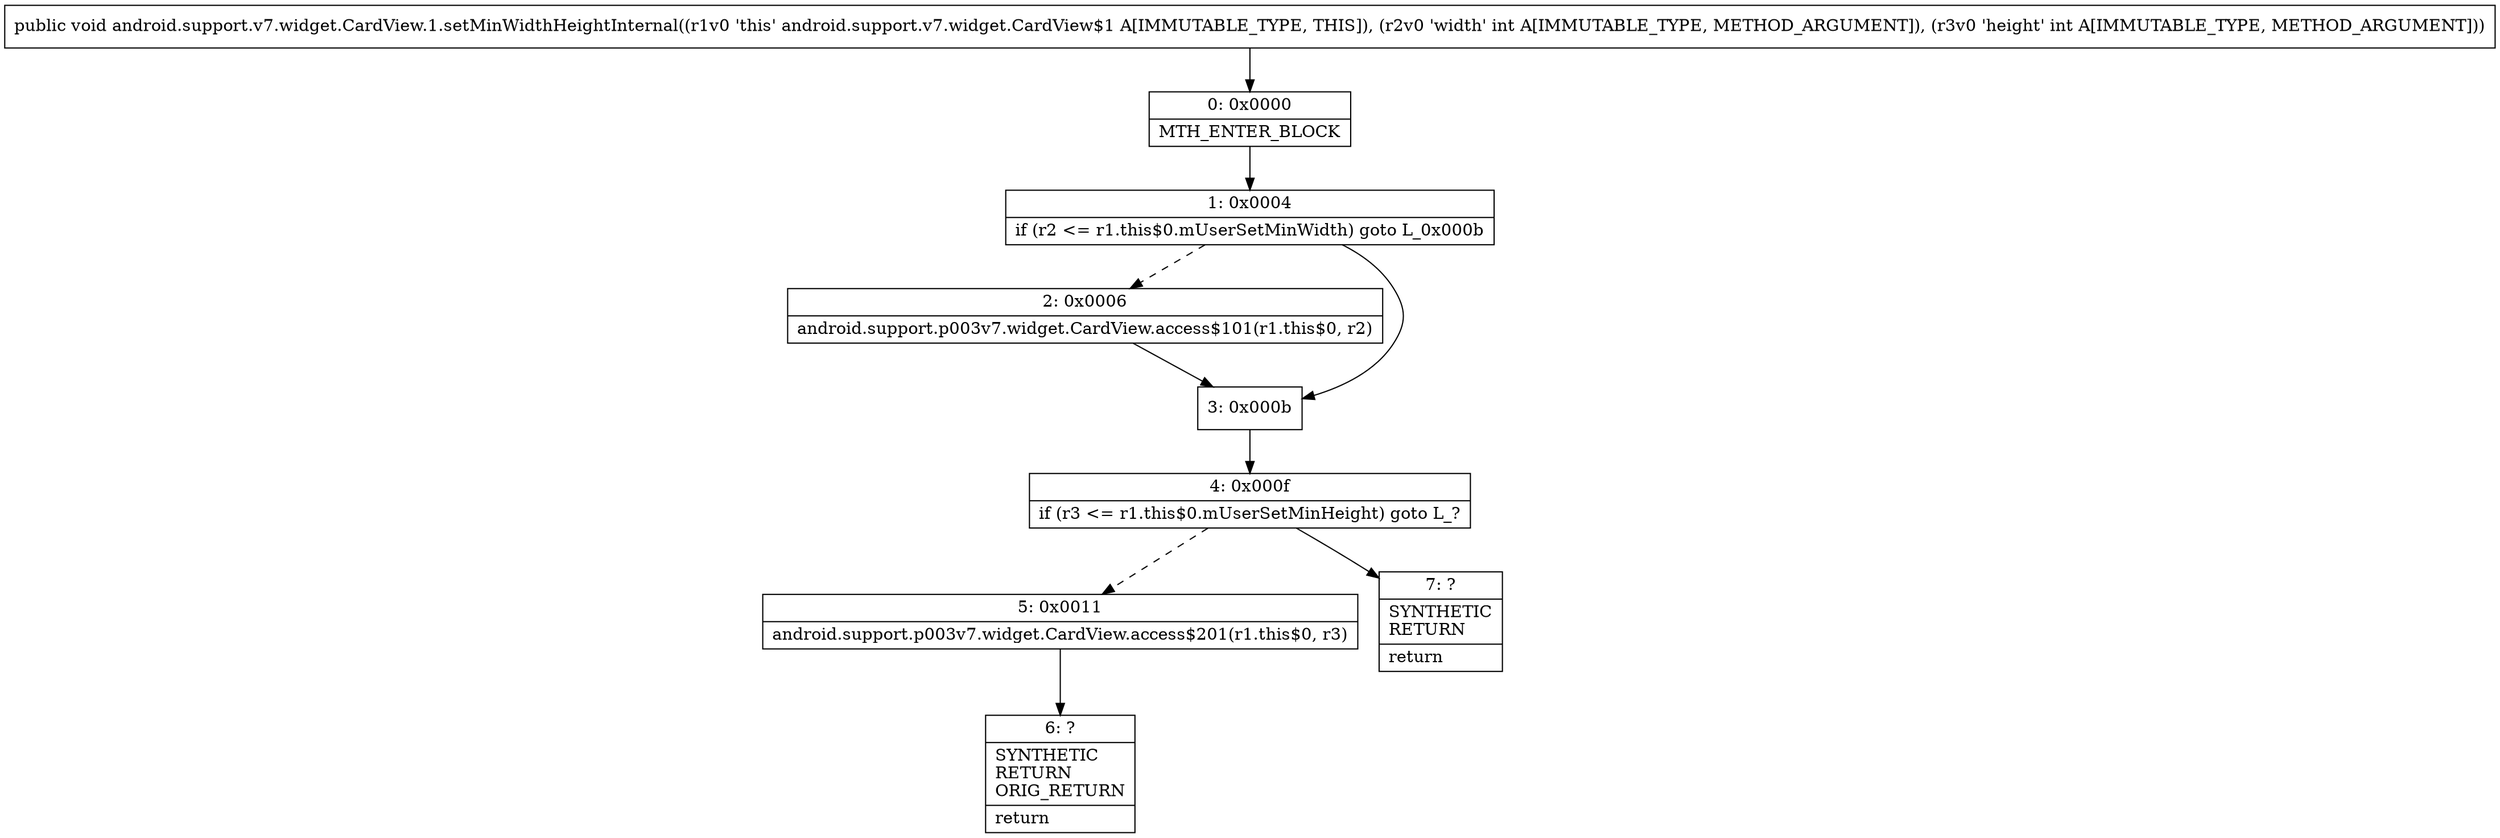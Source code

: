 digraph "CFG forandroid.support.v7.widget.CardView.1.setMinWidthHeightInternal(II)V" {
Node_0 [shape=record,label="{0\:\ 0x0000|MTH_ENTER_BLOCK\l}"];
Node_1 [shape=record,label="{1\:\ 0x0004|if (r2 \<= r1.this$0.mUserSetMinWidth) goto L_0x000b\l}"];
Node_2 [shape=record,label="{2\:\ 0x0006|android.support.p003v7.widget.CardView.access$101(r1.this$0, r2)\l}"];
Node_3 [shape=record,label="{3\:\ 0x000b}"];
Node_4 [shape=record,label="{4\:\ 0x000f|if (r3 \<= r1.this$0.mUserSetMinHeight) goto L_?\l}"];
Node_5 [shape=record,label="{5\:\ 0x0011|android.support.p003v7.widget.CardView.access$201(r1.this$0, r3)\l}"];
Node_6 [shape=record,label="{6\:\ ?|SYNTHETIC\lRETURN\lORIG_RETURN\l|return\l}"];
Node_7 [shape=record,label="{7\:\ ?|SYNTHETIC\lRETURN\l|return\l}"];
MethodNode[shape=record,label="{public void android.support.v7.widget.CardView.1.setMinWidthHeightInternal((r1v0 'this' android.support.v7.widget.CardView$1 A[IMMUTABLE_TYPE, THIS]), (r2v0 'width' int A[IMMUTABLE_TYPE, METHOD_ARGUMENT]), (r3v0 'height' int A[IMMUTABLE_TYPE, METHOD_ARGUMENT])) }"];
MethodNode -> Node_0;
Node_0 -> Node_1;
Node_1 -> Node_2[style=dashed];
Node_1 -> Node_3;
Node_2 -> Node_3;
Node_3 -> Node_4;
Node_4 -> Node_5[style=dashed];
Node_4 -> Node_7;
Node_5 -> Node_6;
}

